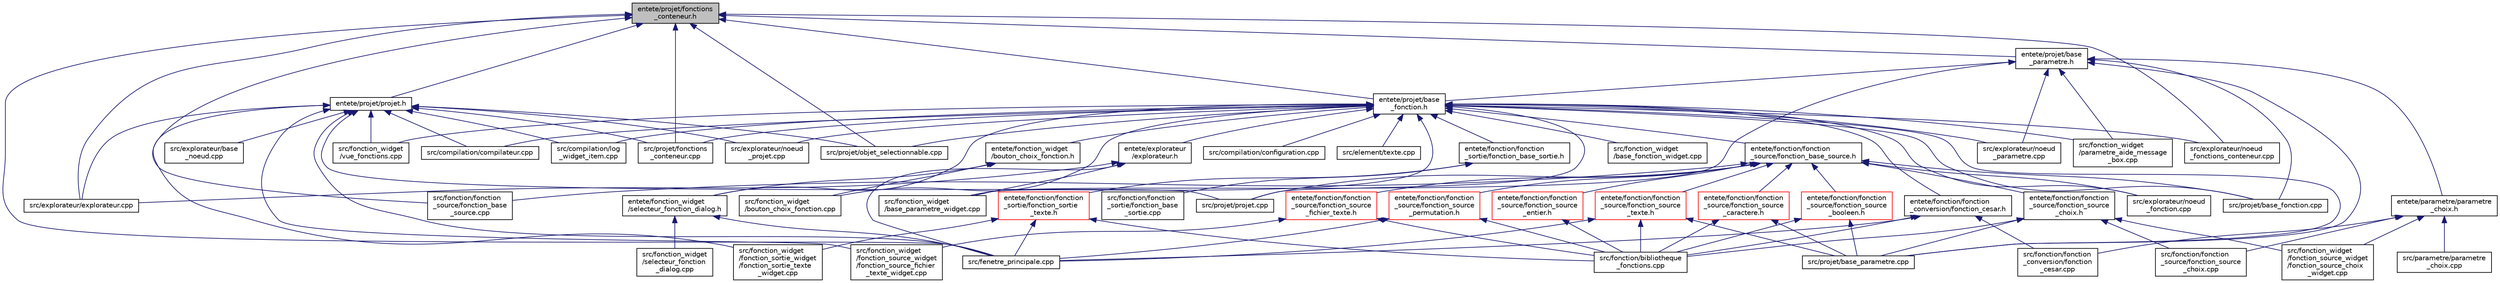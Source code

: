 digraph "entete/projet/fonctions_conteneur.h"
{
  edge [fontname="Helvetica",fontsize="10",labelfontname="Helvetica",labelfontsize="10"];
  node [fontname="Helvetica",fontsize="10",shape=record];
  Node6 [label="entete/projet/fonctions\l_conteneur.h",height=0.2,width=0.4,color="black", fillcolor="grey75", style="filled", fontcolor="black"];
  Node6 -> Node7 [dir="back",color="midnightblue",fontsize="10",style="solid",fontname="Helvetica"];
  Node7 [label="entete/projet/base\l_parametre.h",height=0.2,width=0.4,color="black", fillcolor="white", style="filled",URL="$base__parametre_8h.html"];
  Node7 -> Node8 [dir="back",color="midnightblue",fontsize="10",style="solid",fontname="Helvetica"];
  Node8 [label="entete/projet/base\l_fonction.h",height=0.2,width=0.4,color="black", fillcolor="white", style="filled",URL="$base__fonction_8h.html",tooltip="Déclaration de la classe base_fonction. "];
  Node8 -> Node9 [dir="back",color="midnightblue",fontsize="10",style="solid",fontname="Helvetica"];
  Node9 [label="entete/explorateur\l/explorateur.h",height=0.2,width=0.4,color="black", fillcolor="white", style="filled",URL="$explorateur_8h.html"];
  Node9 -> Node10 [dir="back",color="midnightblue",fontsize="10",style="solid",fontname="Helvetica"];
  Node10 [label="src/explorateur/explorateur.cpp",height=0.2,width=0.4,color="black", fillcolor="white", style="filled",URL="$explorateur_8cpp.html"];
  Node9 -> Node11 [dir="back",color="midnightblue",fontsize="10",style="solid",fontname="Helvetica"];
  Node11 [label="src/fenetre_principale.cpp",height=0.2,width=0.4,color="black", fillcolor="white", style="filled",URL="$fenetre__principale_8cpp.html",tooltip="Implémentation de la classe fenetre_principale. "];
  Node9 -> Node12 [dir="back",color="midnightblue",fontsize="10",style="solid",fontname="Helvetica"];
  Node12 [label="src/fonction_widget\l/base_parametre_widget.cpp",height=0.2,width=0.4,color="black", fillcolor="white", style="filled",URL="$base__parametre__widget_8cpp.html"];
  Node8 -> Node13 [dir="back",color="midnightblue",fontsize="10",style="solid",fontname="Helvetica"];
  Node13 [label="entete/fonction/fonction\l_conversion/fonction_cesar.h",height=0.2,width=0.4,color="black", fillcolor="white", style="filled",URL="$fonction__cesar_8h.html"];
  Node13 -> Node11 [dir="back",color="midnightblue",fontsize="10",style="solid",fontname="Helvetica"];
  Node13 -> Node14 [dir="back",color="midnightblue",fontsize="10",style="solid",fontname="Helvetica"];
  Node14 [label="src/fonction/bibliotheque\l_fonctions.cpp",height=0.2,width=0.4,color="black", fillcolor="white", style="filled",URL="$bibliotheque__fonctions_8cpp.html"];
  Node13 -> Node15 [dir="back",color="midnightblue",fontsize="10",style="solid",fontname="Helvetica"];
  Node15 [label="src/fonction/fonction\l_conversion/fonction\l_cesar.cpp",height=0.2,width=0.4,color="black", fillcolor="white", style="filled",URL="$fonction__cesar_8cpp.html"];
  Node8 -> Node16 [dir="back",color="midnightblue",fontsize="10",style="solid",fontname="Helvetica"];
  Node16 [label="entete/fonction/fonction\l_sortie/fonction_base_sortie.h",height=0.2,width=0.4,color="black", fillcolor="white", style="filled",URL="$fonction__base__sortie_8h.html"];
  Node16 -> Node17 [dir="back",color="midnightblue",fontsize="10",style="solid",fontname="Helvetica"];
  Node17 [label="entete/fonction/fonction\l_sortie/fonction_sortie\l_texte.h",height=0.2,width=0.4,color="red", fillcolor="white", style="filled",URL="$fonction__sortie__texte_8h.html"];
  Node17 -> Node11 [dir="back",color="midnightblue",fontsize="10",style="solid",fontname="Helvetica"];
  Node17 -> Node14 [dir="back",color="midnightblue",fontsize="10",style="solid",fontname="Helvetica"];
  Node17 -> Node19 [dir="back",color="midnightblue",fontsize="10",style="solid",fontname="Helvetica"];
  Node19 [label="src/fonction_widget\l/fonction_sortie_widget\l/fonction_sortie_texte\l_widget.cpp",height=0.2,width=0.4,color="black", fillcolor="white", style="filled",URL="$fonction__sortie__texte__widget_8cpp.html"];
  Node16 -> Node20 [dir="back",color="midnightblue",fontsize="10",style="solid",fontname="Helvetica"];
  Node20 [label="src/fonction/fonction\l_sortie/fonction_base\l_sortie.cpp",height=0.2,width=0.4,color="black", fillcolor="white", style="filled",URL="$fonction__base__sortie_8cpp.html"];
  Node8 -> Node21 [dir="back",color="midnightblue",fontsize="10",style="solid",fontname="Helvetica"];
  Node21 [label="entete/fonction/fonction\l_source/fonction_base_source.h",height=0.2,width=0.4,color="black", fillcolor="white", style="filled",URL="$fonction__base__source_8h.html"];
  Node21 -> Node22 [dir="back",color="midnightblue",fontsize="10",style="solid",fontname="Helvetica"];
  Node22 [label="entete/fonction/fonction\l_source/fonction_source\l_booleen.h",height=0.2,width=0.4,color="red", fillcolor="white", style="filled",URL="$fonction__source__booleen_8h.html"];
  Node22 -> Node14 [dir="back",color="midnightblue",fontsize="10",style="solid",fontname="Helvetica"];
  Node22 -> Node25 [dir="back",color="midnightblue",fontsize="10",style="solid",fontname="Helvetica"];
  Node25 [label="src/projet/base_parametre.cpp",height=0.2,width=0.4,color="black", fillcolor="white", style="filled",URL="$base__parametre_8cpp.html"];
  Node21 -> Node26 [dir="back",color="midnightblue",fontsize="10",style="solid",fontname="Helvetica"];
  Node26 [label="entete/fonction/fonction\l_source/fonction_source\l_caractere.h",height=0.2,width=0.4,color="red", fillcolor="white", style="filled",URL="$fonction__source__caractere_8h.html"];
  Node26 -> Node14 [dir="back",color="midnightblue",fontsize="10",style="solid",fontname="Helvetica"];
  Node26 -> Node25 [dir="back",color="midnightblue",fontsize="10",style="solid",fontname="Helvetica"];
  Node21 -> Node29 [dir="back",color="midnightblue",fontsize="10",style="solid",fontname="Helvetica"];
  Node29 [label="entete/fonction/fonction\l_source/fonction_source\l_choix.h",height=0.2,width=0.4,color="black", fillcolor="white", style="filled",URL="$fonction__source__choix_8h.html"];
  Node29 -> Node14 [dir="back",color="midnightblue",fontsize="10",style="solid",fontname="Helvetica"];
  Node29 -> Node30 [dir="back",color="midnightblue",fontsize="10",style="solid",fontname="Helvetica"];
  Node30 [label="src/fonction/fonction\l_source/fonction_source\l_choix.cpp",height=0.2,width=0.4,color="black", fillcolor="white", style="filled",URL="$fonction__source__choix_8cpp.html"];
  Node29 -> Node31 [dir="back",color="midnightblue",fontsize="10",style="solid",fontname="Helvetica"];
  Node31 [label="src/fonction_widget\l/fonction_source_widget\l/fonction_source_choix\l_widget.cpp",height=0.2,width=0.4,color="black", fillcolor="white", style="filled",URL="$fonction__source__choix__widget_8cpp.html"];
  Node29 -> Node25 [dir="back",color="midnightblue",fontsize="10",style="solid",fontname="Helvetica"];
  Node21 -> Node32 [dir="back",color="midnightblue",fontsize="10",style="solid",fontname="Helvetica"];
  Node32 [label="entete/fonction/fonction\l_source/fonction_source\l_entier.h",height=0.2,width=0.4,color="red", fillcolor="white", style="filled",URL="$fonction__source__entier_8h.html"];
  Node32 -> Node14 [dir="back",color="midnightblue",fontsize="10",style="solid",fontname="Helvetica"];
  Node21 -> Node34 [dir="back",color="midnightblue",fontsize="10",style="solid",fontname="Helvetica"];
  Node34 [label="entete/fonction/fonction\l_source/fonction_source\l_fichier_texte.h",height=0.2,width=0.4,color="red", fillcolor="white", style="filled",URL="$fonction__source__fichier__texte_8h.html"];
  Node34 -> Node14 [dir="back",color="midnightblue",fontsize="10",style="solid",fontname="Helvetica"];
  Node34 -> Node36 [dir="back",color="midnightblue",fontsize="10",style="solid",fontname="Helvetica"];
  Node36 [label="src/fonction_widget\l/fonction_source_widget\l/fonction_source_fichier\l_texte_widget.cpp",height=0.2,width=0.4,color="black", fillcolor="white", style="filled",URL="$fonction__source__fichier__texte__widget_8cpp.html"];
  Node21 -> Node37 [dir="back",color="midnightblue",fontsize="10",style="solid",fontname="Helvetica"];
  Node37 [label="entete/fonction/fonction\l_source/fonction_source\l_permutation.h",height=0.2,width=0.4,color="red", fillcolor="white", style="filled",URL="$fonction__source__permutation_8h.html"];
  Node37 -> Node11 [dir="back",color="midnightblue",fontsize="10",style="solid",fontname="Helvetica"];
  Node37 -> Node14 [dir="back",color="midnightblue",fontsize="10",style="solid",fontname="Helvetica"];
  Node21 -> Node39 [dir="back",color="midnightblue",fontsize="10",style="solid",fontname="Helvetica"];
  Node39 [label="entete/fonction/fonction\l_source/fonction_source\l_texte.h",height=0.2,width=0.4,color="red", fillcolor="white", style="filled",URL="$fonction__source__texte_8h.html"];
  Node39 -> Node11 [dir="back",color="midnightblue",fontsize="10",style="solid",fontname="Helvetica"];
  Node39 -> Node14 [dir="back",color="midnightblue",fontsize="10",style="solid",fontname="Helvetica"];
  Node39 -> Node25 [dir="back",color="midnightblue",fontsize="10",style="solid",fontname="Helvetica"];
  Node21 -> Node43 [dir="back",color="midnightblue",fontsize="10",style="solid",fontname="Helvetica"];
  Node43 [label="src/explorateur/noeud\l_fonction.cpp",height=0.2,width=0.4,color="black", fillcolor="white", style="filled",URL="$noeud__fonction_8cpp.html"];
  Node21 -> Node44 [dir="back",color="midnightblue",fontsize="10",style="solid",fontname="Helvetica"];
  Node44 [label="src/fonction/fonction\l_source/fonction_base\l_source.cpp",height=0.2,width=0.4,color="black", fillcolor="white", style="filled",URL="$fonction__base__source_8cpp.html"];
  Node21 -> Node45 [dir="back",color="midnightblue",fontsize="10",style="solid",fontname="Helvetica"];
  Node45 [label="src/projet/base_fonction.cpp",height=0.2,width=0.4,color="black", fillcolor="white", style="filled",URL="$base__fonction_8cpp.html"];
  Node21 -> Node46 [dir="back",color="midnightblue",fontsize="10",style="solid",fontname="Helvetica"];
  Node46 [label="src/projet/projet.cpp",height=0.2,width=0.4,color="black", fillcolor="white", style="filled",URL="$projet_8cpp.html"];
  Node8 -> Node47 [dir="back",color="midnightblue",fontsize="10",style="solid",fontname="Helvetica"];
  Node47 [label="entete/fonction_widget\l/bouton_choix_fonction.h",height=0.2,width=0.4,color="black", fillcolor="white", style="filled",URL="$bouton__choix__fonction_8h.html"];
  Node47 -> Node48 [dir="back",color="midnightblue",fontsize="10",style="solid",fontname="Helvetica"];
  Node48 [label="entete/fonction_widget\l/selecteur_fonction_dialog.h",height=0.2,width=0.4,color="black", fillcolor="white", style="filled",URL="$selecteur__fonction__dialog_8h.html"];
  Node48 -> Node11 [dir="back",color="midnightblue",fontsize="10",style="solid",fontname="Helvetica"];
  Node48 -> Node49 [dir="back",color="midnightblue",fontsize="10",style="solid",fontname="Helvetica"];
  Node49 [label="src/fonction_widget\l/selecteur_fonction\l_dialog.cpp",height=0.2,width=0.4,color="black", fillcolor="white", style="filled",URL="$selecteur__fonction__dialog_8cpp.html"];
  Node47 -> Node50 [dir="back",color="midnightblue",fontsize="10",style="solid",fontname="Helvetica"];
  Node50 [label="src/fonction_widget\l/bouton_choix_fonction.cpp",height=0.2,width=0.4,color="black", fillcolor="white", style="filled",URL="$bouton__choix__fonction_8cpp.html"];
  Node8 -> Node48 [dir="back",color="midnightblue",fontsize="10",style="solid",fontname="Helvetica"];
  Node8 -> Node51 [dir="back",color="midnightblue",fontsize="10",style="solid",fontname="Helvetica"];
  Node51 [label="src/compilation/compilateur.cpp",height=0.2,width=0.4,color="black", fillcolor="white", style="filled",URL="$compilateur_8cpp.html",tooltip="Fichier d&#39;implémentation de la classe compilateur. "];
  Node8 -> Node52 [dir="back",color="midnightblue",fontsize="10",style="solid",fontname="Helvetica"];
  Node52 [label="src/compilation/configuration.cpp",height=0.2,width=0.4,color="black", fillcolor="white", style="filled",URL="$configuration_8cpp.html",tooltip="Fichier d&#39;implémentation de la class configuration. "];
  Node8 -> Node53 [dir="back",color="midnightblue",fontsize="10",style="solid",fontname="Helvetica"];
  Node53 [label="src/compilation/log\l_widget_item.cpp",height=0.2,width=0.4,color="black", fillcolor="white", style="filled",URL="$log__widget__item_8cpp.html"];
  Node8 -> Node54 [dir="back",color="midnightblue",fontsize="10",style="solid",fontname="Helvetica"];
  Node54 [label="src/element/texte.cpp",height=0.2,width=0.4,color="black", fillcolor="white", style="filled",URL="$texte_8cpp.html"];
  Node8 -> Node43 [dir="back",color="midnightblue",fontsize="10",style="solid",fontname="Helvetica"];
  Node8 -> Node55 [dir="back",color="midnightblue",fontsize="10",style="solid",fontname="Helvetica"];
  Node55 [label="src/explorateur/noeud\l_fonctions_conteneur.cpp",height=0.2,width=0.4,color="black", fillcolor="white", style="filled",URL="$noeud__fonctions__conteneur_8cpp.html"];
  Node8 -> Node56 [dir="back",color="midnightblue",fontsize="10",style="solid",fontname="Helvetica"];
  Node56 [label="src/explorateur/noeud\l_parametre.cpp",height=0.2,width=0.4,color="black", fillcolor="white", style="filled",URL="$noeud__parametre_8cpp.html"];
  Node8 -> Node57 [dir="back",color="midnightblue",fontsize="10",style="solid",fontname="Helvetica"];
  Node57 [label="src/explorateur/noeud\l_projet.cpp",height=0.2,width=0.4,color="black", fillcolor="white", style="filled",URL="$noeud__projet_8cpp.html"];
  Node8 -> Node58 [dir="back",color="midnightblue",fontsize="10",style="solid",fontname="Helvetica"];
  Node58 [label="src/fonction_widget\l/base_fonction_widget.cpp",height=0.2,width=0.4,color="black", fillcolor="white", style="filled",URL="$base__fonction__widget_8cpp.html"];
  Node8 -> Node12 [dir="back",color="midnightblue",fontsize="10",style="solid",fontname="Helvetica"];
  Node8 -> Node50 [dir="back",color="midnightblue",fontsize="10",style="solid",fontname="Helvetica"];
  Node8 -> Node59 [dir="back",color="midnightblue",fontsize="10",style="solid",fontname="Helvetica"];
  Node59 [label="src/fonction_widget\l/parametre_aide_message\l_box.cpp",height=0.2,width=0.4,color="black", fillcolor="white", style="filled",URL="$parametre__aide__message__box_8cpp.html"];
  Node8 -> Node60 [dir="back",color="midnightblue",fontsize="10",style="solid",fontname="Helvetica"];
  Node60 [label="src/fonction_widget\l/vue_fonctions.cpp",height=0.2,width=0.4,color="black", fillcolor="white", style="filled",URL="$vue__fonctions_8cpp.html"];
  Node8 -> Node45 [dir="back",color="midnightblue",fontsize="10",style="solid",fontname="Helvetica"];
  Node8 -> Node25 [dir="back",color="midnightblue",fontsize="10",style="solid",fontname="Helvetica"];
  Node8 -> Node61 [dir="back",color="midnightblue",fontsize="10",style="solid",fontname="Helvetica"];
  Node61 [label="src/projet/fonctions\l_conteneur.cpp",height=0.2,width=0.4,color="black", fillcolor="white", style="filled",URL="$fonctions__conteneur_8cpp.html"];
  Node8 -> Node62 [dir="back",color="midnightblue",fontsize="10",style="solid",fontname="Helvetica"];
  Node62 [label="src/projet/objet_selectionnable.cpp",height=0.2,width=0.4,color="black", fillcolor="white", style="filled",URL="$objet__selectionnable_8cpp.html"];
  Node8 -> Node46 [dir="back",color="midnightblue",fontsize="10",style="solid",fontname="Helvetica"];
  Node7 -> Node63 [dir="back",color="midnightblue",fontsize="10",style="solid",fontname="Helvetica"];
  Node63 [label="entete/parametre/parametre\l_choix.h",height=0.2,width=0.4,color="black", fillcolor="white", style="filled",URL="$parametre__choix_8h.html"];
  Node63 -> Node15 [dir="back",color="midnightblue",fontsize="10",style="solid",fontname="Helvetica"];
  Node63 -> Node30 [dir="back",color="midnightblue",fontsize="10",style="solid",fontname="Helvetica"];
  Node63 -> Node31 [dir="back",color="midnightblue",fontsize="10",style="solid",fontname="Helvetica"];
  Node63 -> Node64 [dir="back",color="midnightblue",fontsize="10",style="solid",fontname="Helvetica"];
  Node64 [label="src/parametre/parametre\l_choix.cpp",height=0.2,width=0.4,color="black", fillcolor="white", style="filled",URL="$parametre__choix_8cpp.html"];
  Node7 -> Node56 [dir="back",color="midnightblue",fontsize="10",style="solid",fontname="Helvetica"];
  Node7 -> Node12 [dir="back",color="midnightblue",fontsize="10",style="solid",fontname="Helvetica"];
  Node7 -> Node59 [dir="back",color="midnightblue",fontsize="10",style="solid",fontname="Helvetica"];
  Node7 -> Node45 [dir="back",color="midnightblue",fontsize="10",style="solid",fontname="Helvetica"];
  Node7 -> Node25 [dir="back",color="midnightblue",fontsize="10",style="solid",fontname="Helvetica"];
  Node6 -> Node8 [dir="back",color="midnightblue",fontsize="10",style="solid",fontname="Helvetica"];
  Node6 -> Node65 [dir="back",color="midnightblue",fontsize="10",style="solid",fontname="Helvetica"];
  Node65 [label="entete/projet/projet.h",height=0.2,width=0.4,color="black", fillcolor="white", style="filled",URL="$projet_8h.html"];
  Node65 -> Node51 [dir="back",color="midnightblue",fontsize="10",style="solid",fontname="Helvetica"];
  Node65 -> Node53 [dir="back",color="midnightblue",fontsize="10",style="solid",fontname="Helvetica"];
  Node65 -> Node66 [dir="back",color="midnightblue",fontsize="10",style="solid",fontname="Helvetica"];
  Node66 [label="src/explorateur/base\l_noeud.cpp",height=0.2,width=0.4,color="black", fillcolor="white", style="filled",URL="$base__noeud_8cpp.html"];
  Node65 -> Node10 [dir="back",color="midnightblue",fontsize="10",style="solid",fontname="Helvetica"];
  Node65 -> Node57 [dir="back",color="midnightblue",fontsize="10",style="solid",fontname="Helvetica"];
  Node65 -> Node11 [dir="back",color="midnightblue",fontsize="10",style="solid",fontname="Helvetica"];
  Node65 -> Node19 [dir="back",color="midnightblue",fontsize="10",style="solid",fontname="Helvetica"];
  Node65 -> Node36 [dir="back",color="midnightblue",fontsize="10",style="solid",fontname="Helvetica"];
  Node65 -> Node60 [dir="back",color="midnightblue",fontsize="10",style="solid",fontname="Helvetica"];
  Node65 -> Node61 [dir="back",color="midnightblue",fontsize="10",style="solid",fontname="Helvetica"];
  Node65 -> Node62 [dir="back",color="midnightblue",fontsize="10",style="solid",fontname="Helvetica"];
  Node65 -> Node46 [dir="back",color="midnightblue",fontsize="10",style="solid",fontname="Helvetica"];
  Node6 -> Node10 [dir="back",color="midnightblue",fontsize="10",style="solid",fontname="Helvetica"];
  Node6 -> Node55 [dir="back",color="midnightblue",fontsize="10",style="solid",fontname="Helvetica"];
  Node6 -> Node11 [dir="back",color="midnightblue",fontsize="10",style="solid",fontname="Helvetica"];
  Node6 -> Node44 [dir="back",color="midnightblue",fontsize="10",style="solid",fontname="Helvetica"];
  Node6 -> Node61 [dir="back",color="midnightblue",fontsize="10",style="solid",fontname="Helvetica"];
  Node6 -> Node62 [dir="back",color="midnightblue",fontsize="10",style="solid",fontname="Helvetica"];
}
